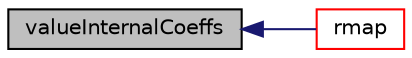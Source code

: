 digraph "valueInternalCoeffs"
{
  bgcolor="transparent";
  edge [fontname="Helvetica",fontsize="10",labelfontname="Helvetica",labelfontsize="10"];
  node [fontname="Helvetica",fontsize="10",shape=record];
  rankdir="LR";
  Node1 [label="valueInternalCoeffs",height=0.2,width=0.4,color="black", fillcolor="grey75", style="filled", fontcolor="black"];
  Node1 -> Node2 [dir="back",color="midnightblue",fontsize="10",style="solid",fontname="Helvetica"];
  Node2 [label="rmap",height=0.2,width=0.4,color="red",URL="$a00637.html#ab506535cf09d78dfbd0b0c7c9a76826d",tooltip="Reverse map the given fvPatchField onto this fvPatchField. "];
}
